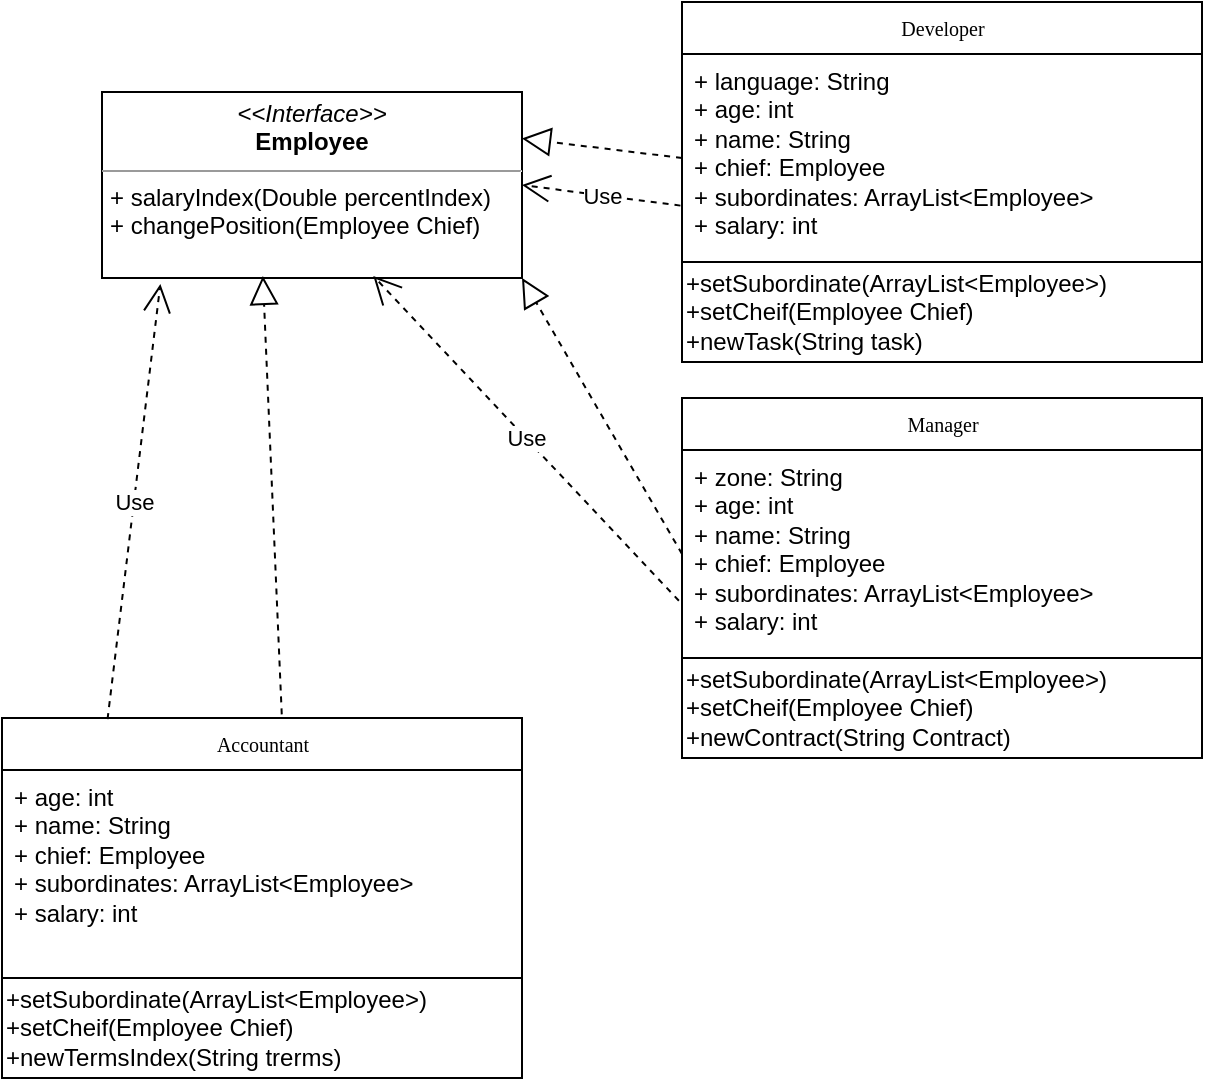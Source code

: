 <mxfile version="17.0.0" type="device"><diagram name="Page-1" id="c4acf3e9-155e-7222-9cf6-157b1a14988f"><mxGraphModel dx="1038" dy="547" grid="1" gridSize="10" guides="1" tooltips="1" connect="1" arrows="1" fold="1" page="1" pageScale="1" pageWidth="850" pageHeight="1100" background="none" math="0" shadow="0"><root><mxCell id="0"/><mxCell id="1" parent="0"/><mxCell id="17acba5748e5396b-20" value="Developer" style="swimlane;html=1;fontStyle=0;childLayout=stackLayout;horizontal=1;startSize=26;fillColor=none;horizontalStack=0;resizeParent=1;resizeLast=0;collapsible=1;marginBottom=0;swimlaneFillColor=#ffffff;rounded=0;shadow=0;comic=0;labelBackgroundColor=none;strokeWidth=1;fontFamily=Verdana;fontSize=10;align=center;" parent="1" vertex="1"><mxGeometry x="350" y="42" width="260" height="180" as="geometry"/></mxCell><mxCell id="17acba5748e5396b-26" value="+ language: String&lt;br&gt;+ age: int&lt;br&gt;+ name: String&lt;br&gt;+ chief: Employee&lt;br&gt;+ subordinates: ArrayList&amp;lt;Employee&amp;gt;&lt;br&gt;+ salary: int" style="text;html=1;strokeColor=default;fillColor=none;align=left;verticalAlign=top;spacingLeft=4;spacingRight=4;whiteSpace=wrap;overflow=hidden;rotatable=0;points=[[0,0.5],[1,0.5]];portConstraint=eastwest;" parent="17acba5748e5396b-20" vertex="1"><mxGeometry y="26" width="260" height="104" as="geometry"/></mxCell><mxCell id="PY_pK1k-LWtMhD4HDiQY-2" style="edgeStyle=orthogonalEdgeStyle;rounded=0;orthogonalLoop=1;jettySize=auto;html=1;exitX=1;exitY=0.5;exitDx=0;exitDy=0;strokeColor=none;" edge="1" parent="17acba5748e5396b-20" source="17acba5748e5396b-26" target="17acba5748e5396b-26"><mxGeometry relative="1" as="geometry"/></mxCell><mxCell id="PY_pK1k-LWtMhD4HDiQY-13" value="+setSubordinate(ArrayList&amp;lt;Employee&amp;gt;)&lt;br&gt;+setCheif(Employee Chief)&lt;br&gt;+newTask(String task)" style="text;html=1;strokeColor=none;fillColor=none;align=left;verticalAlign=middle;whiteSpace=wrap;rounded=0;" vertex="1" parent="17acba5748e5396b-20"><mxGeometry y="130" width="260" height="50" as="geometry"/></mxCell><mxCell id="5d2195bd80daf111-18" value="&lt;p style=&quot;margin: 0px ; margin-top: 4px ; text-align: center&quot;&gt;&lt;i&gt;&amp;lt;&amp;lt;Interface&amp;gt;&amp;gt;&lt;/i&gt;&lt;br&gt;&lt;b&gt;Employee&lt;/b&gt;&lt;/p&gt;&lt;hr size=&quot;1&quot;&gt;&lt;p style=&quot;margin: 0px ; margin-left: 4px&quot;&gt;&lt;/p&gt;&lt;p style=&quot;margin: 0px ; margin-left: 4px&quot;&gt;+ salaryIndex(Double percentIndex)&lt;br&gt;+ changePosition(Employee Chief)&lt;/p&gt;" style="verticalAlign=top;align=left;overflow=fill;fontSize=12;fontFamily=Helvetica;html=1;rounded=0;shadow=0;comic=0;labelBackgroundColor=none;strokeWidth=1" parent="1" vertex="1"><mxGeometry x="60" y="87" width="210" height="93" as="geometry"/></mxCell><mxCell id="PY_pK1k-LWtMhD4HDiQY-14" value="Manager" style="swimlane;html=1;fontStyle=0;childLayout=stackLayout;horizontal=1;startSize=26;fillColor=none;horizontalStack=0;resizeParent=1;resizeLast=0;collapsible=1;marginBottom=0;swimlaneFillColor=#ffffff;rounded=0;shadow=0;comic=0;labelBackgroundColor=none;strokeWidth=1;fontFamily=Verdana;fontSize=10;align=center;" vertex="1" parent="1"><mxGeometry x="350" y="240" width="260" height="180" as="geometry"/></mxCell><mxCell id="PY_pK1k-LWtMhD4HDiQY-15" value="+ zone: String&lt;br&gt;+ age: int&lt;br&gt;+ name: String&lt;br&gt;+ chief: Employee&lt;br&gt;+ subordinates: ArrayList&amp;lt;Employee&amp;gt;&lt;br&gt;+ salary: int" style="text;html=1;strokeColor=default;fillColor=none;align=left;verticalAlign=top;spacingLeft=4;spacingRight=4;whiteSpace=wrap;overflow=hidden;rotatable=0;points=[[0,0.5],[1,0.5]];portConstraint=eastwest;" vertex="1" parent="PY_pK1k-LWtMhD4HDiQY-14"><mxGeometry y="26" width="260" height="104" as="geometry"/></mxCell><mxCell id="PY_pK1k-LWtMhD4HDiQY-16" style="edgeStyle=orthogonalEdgeStyle;rounded=0;orthogonalLoop=1;jettySize=auto;html=1;exitX=1;exitY=0.5;exitDx=0;exitDy=0;strokeColor=none;" edge="1" parent="PY_pK1k-LWtMhD4HDiQY-14" source="PY_pK1k-LWtMhD4HDiQY-15" target="PY_pK1k-LWtMhD4HDiQY-15"><mxGeometry relative="1" as="geometry"/></mxCell><mxCell id="PY_pK1k-LWtMhD4HDiQY-17" value="+setSubordinate(ArrayList&amp;lt;Employee&amp;gt;)&lt;br&gt;+setCheif(Employee Chief)&lt;br&gt;+newContract(String Contract)" style="text;html=1;strokeColor=none;fillColor=none;align=left;verticalAlign=middle;whiteSpace=wrap;rounded=0;" vertex="1" parent="PY_pK1k-LWtMhD4HDiQY-14"><mxGeometry y="130" width="260" height="50" as="geometry"/></mxCell><mxCell id="PY_pK1k-LWtMhD4HDiQY-20" value="" style="endArrow=block;dashed=1;endFill=0;endSize=12;html=1;rounded=0;strokeColor=default;exitX=0;exitY=0.5;exitDx=0;exitDy=0;entryX=1;entryY=0.25;entryDx=0;entryDy=0;" edge="1" parent="1" source="17acba5748e5396b-26" target="5d2195bd80daf111-18"><mxGeometry width="160" relative="1" as="geometry"><mxPoint x="270" y="240" as="sourcePoint"/><mxPoint x="430" y="240" as="targetPoint"/></mxGeometry></mxCell><mxCell id="PY_pK1k-LWtMhD4HDiQY-21" value="" style="endArrow=block;dashed=1;endFill=0;endSize=12;html=1;rounded=0;strokeColor=default;exitX=0;exitY=0.5;exitDx=0;exitDy=0;entryX=1;entryY=1;entryDx=0;entryDy=0;" edge="1" parent="1" source="PY_pK1k-LWtMhD4HDiQY-15" target="5d2195bd80daf111-18"><mxGeometry width="160" relative="1" as="geometry"><mxPoint x="270" y="240" as="sourcePoint"/><mxPoint x="280" y="170" as="targetPoint"/></mxGeometry></mxCell><mxCell id="PY_pK1k-LWtMhD4HDiQY-24" value="Use" style="endArrow=open;endSize=12;dashed=1;html=1;rounded=0;strokeColor=default;exitX=-0.003;exitY=0.729;exitDx=0;exitDy=0;exitPerimeter=0;entryX=1;entryY=0.5;entryDx=0;entryDy=0;" edge="1" parent="1" source="17acba5748e5396b-26" target="5d2195bd80daf111-18"><mxGeometry width="160" relative="1" as="geometry"><mxPoint x="270" y="240" as="sourcePoint"/><mxPoint x="430" y="240" as="targetPoint"/></mxGeometry></mxCell><mxCell id="PY_pK1k-LWtMhD4HDiQY-25" value="Use" style="endArrow=open;endSize=12;dashed=1;html=1;rounded=0;strokeColor=default;exitX=-0.006;exitY=0.725;exitDx=0;exitDy=0;exitPerimeter=0;entryX=0.646;entryY=0.989;entryDx=0;entryDy=0;entryPerimeter=0;" edge="1" parent="1" source="PY_pK1k-LWtMhD4HDiQY-15" target="5d2195bd80daf111-18"><mxGeometry width="160" relative="1" as="geometry"><mxPoint x="270" y="240" as="sourcePoint"/><mxPoint x="430" y="240" as="targetPoint"/></mxGeometry></mxCell><mxCell id="PY_pK1k-LWtMhD4HDiQY-26" value="Accountant" style="swimlane;html=1;fontStyle=0;childLayout=stackLayout;horizontal=1;startSize=26;fillColor=none;horizontalStack=0;resizeParent=1;resizeLast=0;collapsible=1;marginBottom=0;swimlaneFillColor=#ffffff;rounded=0;shadow=0;comic=0;labelBackgroundColor=none;strokeWidth=1;fontFamily=Verdana;fontSize=10;align=center;" vertex="1" parent="1"><mxGeometry x="10" y="400" width="260" height="180" as="geometry"/></mxCell><mxCell id="PY_pK1k-LWtMhD4HDiQY-27" value="+ age: int&lt;br&gt;+ name: String&lt;br&gt;+ chief: Employee&lt;br&gt;+ subordinates: ArrayList&amp;lt;Employee&amp;gt;&lt;br&gt;+ salary: int" style="text;html=1;strokeColor=default;fillColor=none;align=left;verticalAlign=top;spacingLeft=4;spacingRight=4;whiteSpace=wrap;overflow=hidden;rotatable=0;points=[[0,0.5],[1,0.5]];portConstraint=eastwest;" vertex="1" parent="PY_pK1k-LWtMhD4HDiQY-26"><mxGeometry y="26" width="260" height="104" as="geometry"/></mxCell><mxCell id="PY_pK1k-LWtMhD4HDiQY-28" style="edgeStyle=orthogonalEdgeStyle;rounded=0;orthogonalLoop=1;jettySize=auto;html=1;exitX=1;exitY=0.5;exitDx=0;exitDy=0;strokeColor=none;" edge="1" parent="PY_pK1k-LWtMhD4HDiQY-26" source="PY_pK1k-LWtMhD4HDiQY-27" target="PY_pK1k-LWtMhD4HDiQY-27"><mxGeometry relative="1" as="geometry"/></mxCell><mxCell id="PY_pK1k-LWtMhD4HDiQY-29" value="+setSubordinate(ArrayList&amp;lt;Employee&amp;gt;)&lt;br&gt;+setCheif(Employee Chief)&lt;br&gt;+newTermsIndex(String trerms)" style="text;html=1;strokeColor=none;fillColor=none;align=left;verticalAlign=middle;whiteSpace=wrap;rounded=0;" vertex="1" parent="PY_pK1k-LWtMhD4HDiQY-26"><mxGeometry y="130" width="260" height="50" as="geometry"/></mxCell><mxCell id="PY_pK1k-LWtMhD4HDiQY-30" value="" style="endArrow=block;dashed=1;endFill=0;endSize=12;html=1;rounded=0;strokeColor=default;exitX=0.538;exitY=-0.01;exitDx=0;exitDy=0;exitPerimeter=0;entryX=0.383;entryY=0.989;entryDx=0;entryDy=0;entryPerimeter=0;" edge="1" parent="1" source="PY_pK1k-LWtMhD4HDiQY-26" target="5d2195bd80daf111-18"><mxGeometry width="160" relative="1" as="geometry"><mxPoint x="270" y="350" as="sourcePoint"/><mxPoint x="430" y="350" as="targetPoint"/></mxGeometry></mxCell><mxCell id="PY_pK1k-LWtMhD4HDiQY-31" value="Use" style="endArrow=open;endSize=12;dashed=1;html=1;rounded=0;strokeColor=default;exitX=0.203;exitY=0.003;exitDx=0;exitDy=0;exitPerimeter=0;entryX=0.139;entryY=1.032;entryDx=0;entryDy=0;entryPerimeter=0;" edge="1" parent="1" source="PY_pK1k-LWtMhD4HDiQY-26" target="5d2195bd80daf111-18"><mxGeometry width="160" relative="1" as="geometry"><mxPoint x="270" y="350" as="sourcePoint"/><mxPoint x="430" y="350" as="targetPoint"/></mxGeometry></mxCell></root></mxGraphModel></diagram></mxfile>
